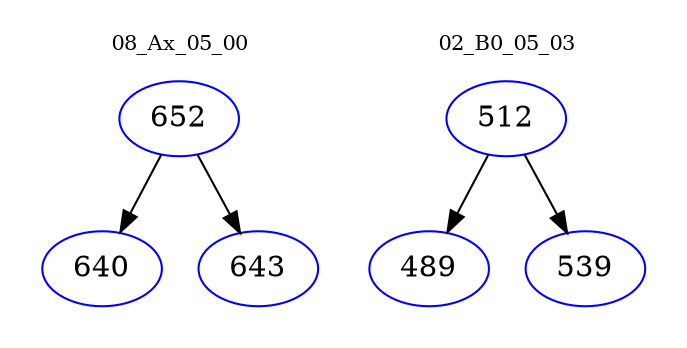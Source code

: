 digraph{
subgraph cluster_0 {
color = white
label = "08_Ax_05_00";
fontsize=10;
T0_652 [label="652", color="blue"]
T0_652 -> T0_640 [color="black"]
T0_640 [label="640", color="blue"]
T0_652 -> T0_643 [color="black"]
T0_643 [label="643", color="blue"]
}
subgraph cluster_1 {
color = white
label = "02_B0_05_03";
fontsize=10;
T1_512 [label="512", color="blue"]
T1_512 -> T1_489 [color="black"]
T1_489 [label="489", color="blue"]
T1_512 -> T1_539 [color="black"]
T1_539 [label="539", color="blue"]
}
}
